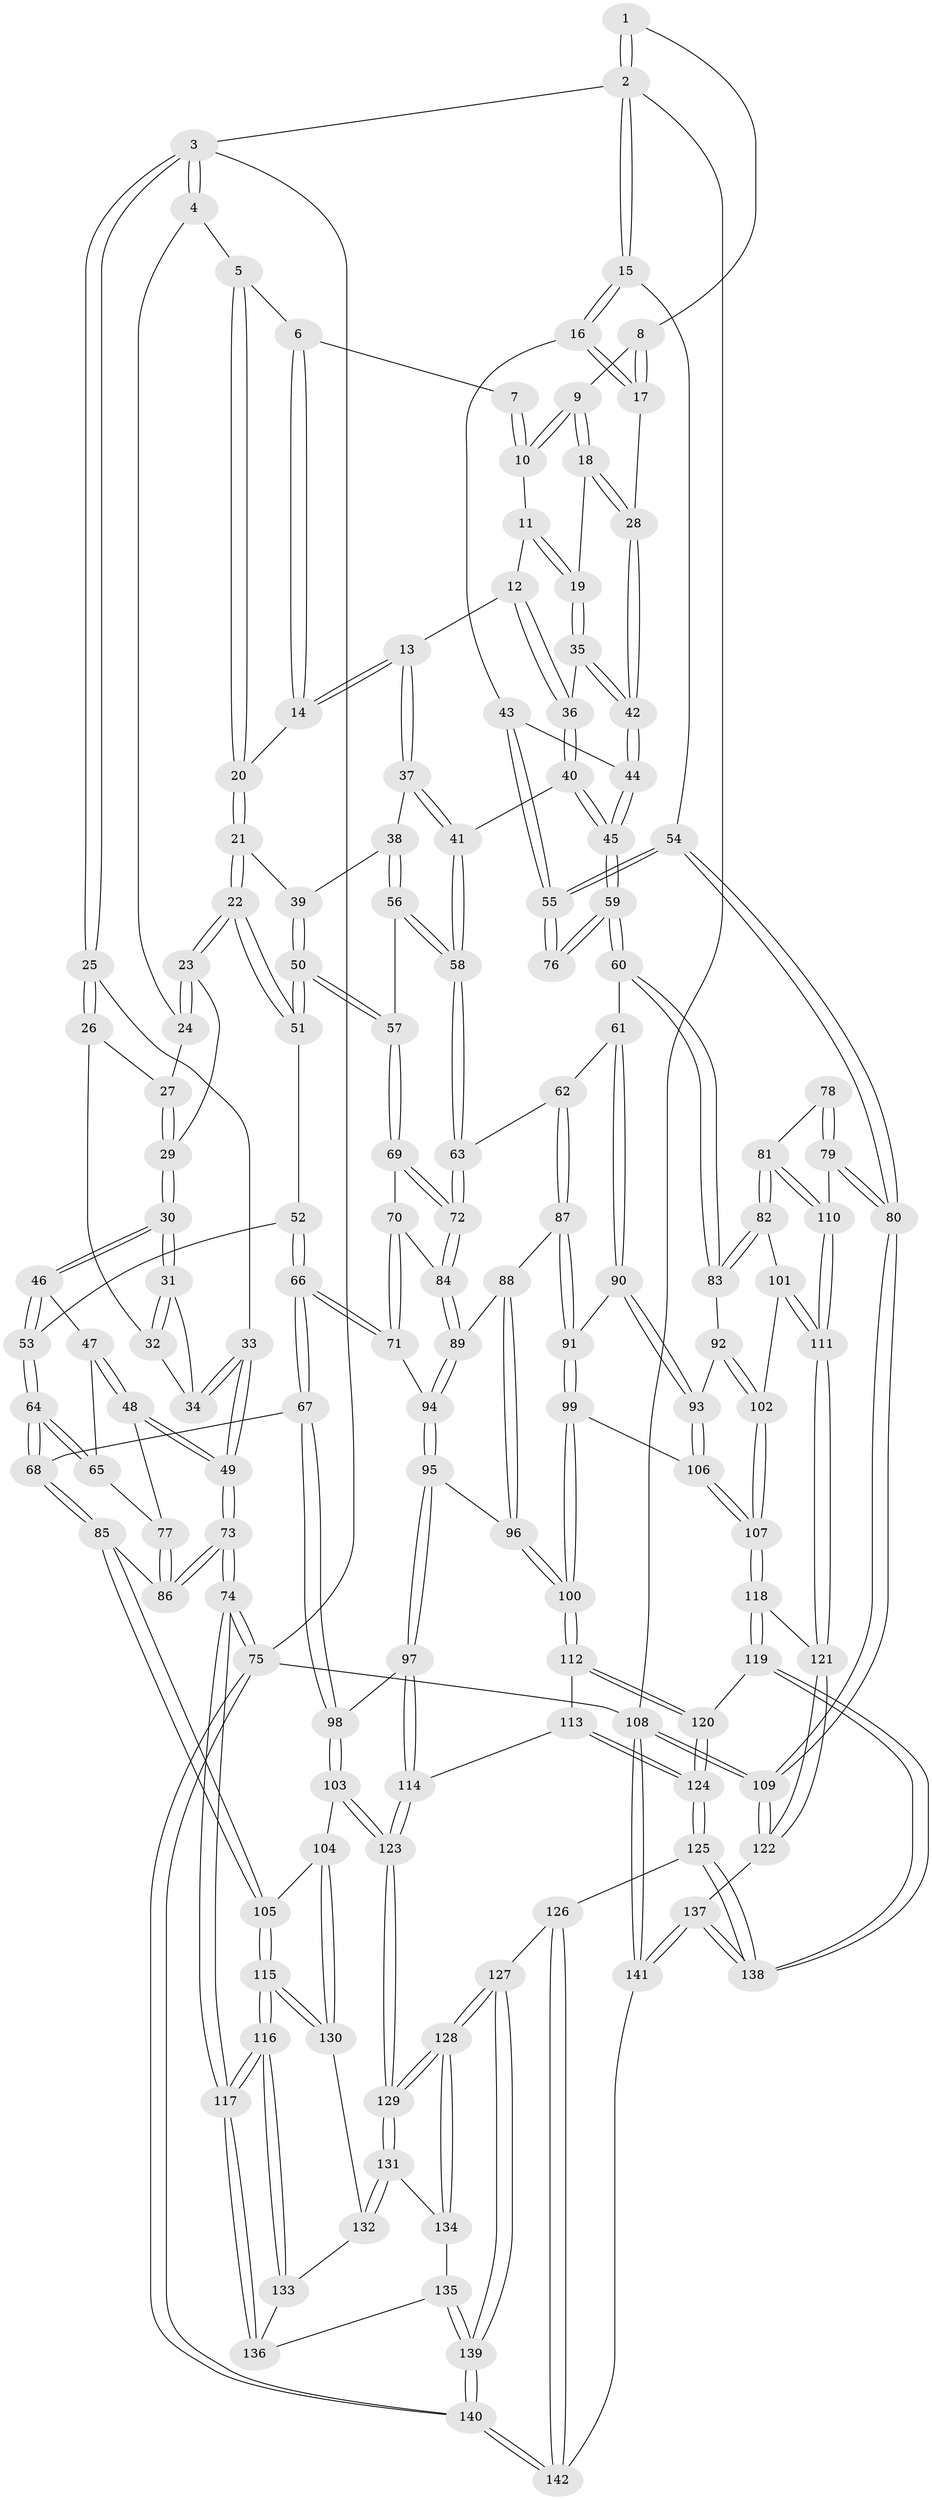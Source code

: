 // coarse degree distribution, {6: 0.09859154929577464, 5: 0.38028169014084506, 4: 0.323943661971831, 3: 0.15492957746478872, 2: 0.028169014084507043, 8: 0.014084507042253521}
// Generated by graph-tools (version 1.1) at 2025/21/03/04/25 18:21:44]
// undirected, 142 vertices, 352 edges
graph export_dot {
graph [start="1"]
  node [color=gray90,style=filled];
  1 [pos="+0.8996997699956788+0"];
  2 [pos="+1+0"];
  3 [pos="+0+0"];
  4 [pos="+0.3051351591495343+0"];
  5 [pos="+0.3984905166468447+0"];
  6 [pos="+0.5685900809361906+0"];
  7 [pos="+0.6262250839794312+0"];
  8 [pos="+0.8395298344570004+0.06008318867969731"];
  9 [pos="+0.7750066672072544+0.08897441009212892"];
  10 [pos="+0.7190061139724454+0.06410442156685653"];
  11 [pos="+0.7136767696144488+0.07509972534211479"];
  12 [pos="+0.6399349970804178+0.1593089689881686"];
  13 [pos="+0.6135594250264683+0.1581536298139898"];
  14 [pos="+0.6131372822709771+0.15758424293764178"];
  15 [pos="+1+0.013345000214376613"];
  16 [pos="+1+0.12036176946469249"];
  17 [pos="+0.9002331870140984+0.1515133271232955"];
  18 [pos="+0.7811659137990723+0.14978624899692722"];
  19 [pos="+0.7428922988841782+0.18546835425789196"];
  20 [pos="+0.4247424125568962+0.10466878516732657"];
  21 [pos="+0.4140926410927388+0.1475073143403831"];
  22 [pos="+0.2932444821913871+0.21438270394484027"];
  23 [pos="+0.2872553522392183+0.21025122470863344"];
  24 [pos="+0.2315812339161795+0"];
  25 [pos="+0+0"];
  26 [pos="+0.13150059755264878+0.11181229061718836"];
  27 [pos="+0.16360902430342852+0.10073758066134851"];
  28 [pos="+0.8864664334457468+0.16502922479088167"];
  29 [pos="+0.20571920356557624+0.19140747760689267"];
  30 [pos="+0.11210576009285811+0.26781829180288363"];
  31 [pos="+0.09993083811088302+0.2094483655924627"];
  32 [pos="+0.10850177490100218+0.1497877175756895"];
  33 [pos="+0+0.03419620437062692"];
  34 [pos="+0+0.14403460643878105"];
  35 [pos="+0.7402107296198426+0.1896720659532497"];
  36 [pos="+0.6982856738942013+0.1946066364994776"];
  37 [pos="+0.5931094687321203+0.20020286289977865"];
  38 [pos="+0.5053849291018011+0.2535863027795426"];
  39 [pos="+0.4370804095984694+0.19042535018918835"];
  40 [pos="+0.685564805032444+0.26004409863852007"];
  41 [pos="+0.63491618854003+0.29107859609709963"];
  42 [pos="+0.8338555505801348+0.30588175313854526"];
  43 [pos="+0.9538342107252089+0.2698581824640909"];
  44 [pos="+0.8368999267108702+0.35316759709457873"];
  45 [pos="+0.8340206424075599+0.3679701441824516"];
  46 [pos="+0.10758642060373344+0.2815646881467222"];
  47 [pos="+0.09953446379043135+0.28765805069754224"];
  48 [pos="+0+0.32066150718084463"];
  49 [pos="+0+0.3203179536011485"];
  50 [pos="+0.37185573132955324+0.3488591673901778"];
  51 [pos="+0.28837161660951793+0.31966653491061225"];
  52 [pos="+0.2864396894651155+0.32095723925739167"];
  53 [pos="+0.25802792900138066+0.3314042823900655"];
  54 [pos="+1+0.3999888200860158"];
  55 [pos="+1+0.39508706046984826"];
  56 [pos="+0.5115860768274428+0.31218861403371206"];
  57 [pos="+0.3972108918890066+0.36960408667247907"];
  58 [pos="+0.6046324407397033+0.38336598920168696"];
  59 [pos="+0.8340438553301691+0.3711283532048849"];
  60 [pos="+0.81242643534669+0.39550299923582627"];
  61 [pos="+0.7160524375425451+0.4176335328323011"];
  62 [pos="+0.6712546117350394+0.41217394471821917"];
  63 [pos="+0.6113148677863176+0.39825151391493796"];
  64 [pos="+0.19223695730121362+0.4411807340086616"];
  65 [pos="+0.12861411884448967+0.4278779131707586"];
  66 [pos="+0.30169608834814626+0.5033612759308589"];
  67 [pos="+0.27857553178231736+0.5208786419501389"];
  68 [pos="+0.22539215520879913+0.49616633423475337"];
  69 [pos="+0.4034346158252074+0.40822910630086007"];
  70 [pos="+0.4014897808189544+0.4247621581635162"];
  71 [pos="+0.39516956277675436+0.4688212009771889"];
  72 [pos="+0.5875261196934652+0.4271720240336638"];
  73 [pos="+0+0.5397550886484881"];
  74 [pos="+0+1"];
  75 [pos="+0+1"];
  76 [pos="+0.9289517050045165+0.3975031357227632"];
  77 [pos="+0.10855688129514057+0.44090335748026915"];
  78 [pos="+0.9314947158128627+0.41014404097208196"];
  79 [pos="+1+0.6276222364058539"];
  80 [pos="+1+0.6468960481800871"];
  81 [pos="+0.954222139296666+0.60626312351193"];
  82 [pos="+0.8949026369853974+0.5958223824160226"];
  83 [pos="+0.8297065372928574+0.5078174825220149"];
  84 [pos="+0.570723140488064+0.46044679748054973"];
  85 [pos="+0.09440130265934689+0.5998276427723002"];
  86 [pos="+0.04649263686523485+0.565471192833986"];
  87 [pos="+0.6461209992346698+0.552311791389683"];
  88 [pos="+0.5692701627220731+0.47321299142022527"];
  89 [pos="+0.569467511001284+0.4630819436114235"];
  90 [pos="+0.7000612409842206+0.5565187803282148"];
  91 [pos="+0.6548710420739565+0.5725202431024771"];
  92 [pos="+0.7719935415820373+0.5632328727086489"];
  93 [pos="+0.7319659373691729+0.5789049098823502"];
  94 [pos="+0.4206794794925523+0.4946435027865402"];
  95 [pos="+0.4516588385475249+0.5980964068306012"];
  96 [pos="+0.536331175206036+0.6068773321267992"];
  97 [pos="+0.3962508794396816+0.644147661815073"];
  98 [pos="+0.29629004579423635+0.6573813862819305"];
  99 [pos="+0.639390218932588+0.5928934068598243"];
  100 [pos="+0.5675081391957013+0.6363157136995354"];
  101 [pos="+0.8723991692736984+0.615984762014656"];
  102 [pos="+0.8104757841275791+0.6585325177929688"];
  103 [pos="+0.27864439671460994+0.6786160980222724"];
  104 [pos="+0.24946781843071375+0.6866614580348492"];
  105 [pos="+0.09489966250815814+0.6007508429828367"];
  106 [pos="+0.7320718543993034+0.657270298546018"];
  107 [pos="+0.7533769876965397+0.72315085126075"];
  108 [pos="+1+1"];
  109 [pos="+1+0.9610152000549487"];
  110 [pos="+1+0.6264383819657948"];
  111 [pos="+0.8830266614882895+0.7621710327675394"];
  112 [pos="+0.5675252622730336+0.6363821742565533"];
  113 [pos="+0.4571309418585034+0.7385758648162"];
  114 [pos="+0.44912031297135724+0.7344575251094092"];
  115 [pos="+0.05398549474293359+0.7698056320767835"];
  116 [pos="+0.040473483891462186+0.7870127490640195"];
  117 [pos="+0+0.9048011209787881"];
  118 [pos="+0.7481199483714313+0.7431332469815171"];
  119 [pos="+0.7363489009964282+0.7541351428105423"];
  120 [pos="+0.6034649587186198+0.7059534326487025"];
  121 [pos="+0.8822981875798875+0.7632494572640894"];
  122 [pos="+0.9161009630539563+0.8089546645363018"];
  123 [pos="+0.3470092877697383+0.8075402690006938"];
  124 [pos="+0.5178654907423538+0.814121611679661"];
  125 [pos="+0.5163479354074147+0.8340367639095737"];
  126 [pos="+0.400938384778578+0.8904244165521289"];
  127 [pos="+0.36879952144920575+0.895602849828401"];
  128 [pos="+0.3543791669201873+0.8618705449482154"];
  129 [pos="+0.3509442345809459+0.8397350584259304"];
  130 [pos="+0.22564923438601822+0.7171620703983314"];
  131 [pos="+0.22532671366267842+0.7968352384946101"];
  132 [pos="+0.2144660608708359+0.7687989530806002"];
  133 [pos="+0.18550537964975988+0.7995895399442856"];
  134 [pos="+0.236214772038124+0.8330966317420713"];
  135 [pos="+0.20601271920571906+0.8734258516637708"];
  136 [pos="+0.16556291051263353+0.8542699012120234"];
  137 [pos="+0.7257879672373728+1"];
  138 [pos="+0.7075655403872526+0.9939807177193181"];
  139 [pos="+0.2859827462605961+1"];
  140 [pos="+0.23603586950815691+1"];
  141 [pos="+0.7401400486564577+1"];
  142 [pos="+0.7302538975892028+1"];
  1 -- 2;
  1 -- 2;
  1 -- 8;
  2 -- 3;
  2 -- 15;
  2 -- 15;
  2 -- 108;
  3 -- 4;
  3 -- 4;
  3 -- 25;
  3 -- 25;
  3 -- 75;
  4 -- 5;
  4 -- 24;
  5 -- 6;
  5 -- 20;
  5 -- 20;
  6 -- 7;
  6 -- 14;
  6 -- 14;
  7 -- 10;
  7 -- 10;
  8 -- 9;
  8 -- 17;
  8 -- 17;
  9 -- 10;
  9 -- 10;
  9 -- 18;
  9 -- 18;
  10 -- 11;
  11 -- 12;
  11 -- 19;
  11 -- 19;
  12 -- 13;
  12 -- 36;
  12 -- 36;
  13 -- 14;
  13 -- 14;
  13 -- 37;
  13 -- 37;
  14 -- 20;
  15 -- 16;
  15 -- 16;
  15 -- 54;
  16 -- 17;
  16 -- 17;
  16 -- 43;
  17 -- 28;
  18 -- 19;
  18 -- 28;
  18 -- 28;
  19 -- 35;
  19 -- 35;
  20 -- 21;
  20 -- 21;
  21 -- 22;
  21 -- 22;
  21 -- 39;
  22 -- 23;
  22 -- 23;
  22 -- 51;
  22 -- 51;
  23 -- 24;
  23 -- 24;
  23 -- 29;
  24 -- 27;
  25 -- 26;
  25 -- 26;
  25 -- 33;
  26 -- 27;
  26 -- 32;
  27 -- 29;
  27 -- 29;
  28 -- 42;
  28 -- 42;
  29 -- 30;
  29 -- 30;
  30 -- 31;
  30 -- 31;
  30 -- 46;
  30 -- 46;
  31 -- 32;
  31 -- 32;
  31 -- 34;
  32 -- 34;
  33 -- 34;
  33 -- 34;
  33 -- 49;
  33 -- 49;
  35 -- 36;
  35 -- 42;
  35 -- 42;
  36 -- 40;
  36 -- 40;
  37 -- 38;
  37 -- 41;
  37 -- 41;
  38 -- 39;
  38 -- 56;
  38 -- 56;
  39 -- 50;
  39 -- 50;
  40 -- 41;
  40 -- 45;
  40 -- 45;
  41 -- 58;
  41 -- 58;
  42 -- 44;
  42 -- 44;
  43 -- 44;
  43 -- 55;
  43 -- 55;
  44 -- 45;
  44 -- 45;
  45 -- 59;
  45 -- 59;
  46 -- 47;
  46 -- 53;
  46 -- 53;
  47 -- 48;
  47 -- 48;
  47 -- 65;
  48 -- 49;
  48 -- 49;
  48 -- 77;
  49 -- 73;
  49 -- 73;
  50 -- 51;
  50 -- 51;
  50 -- 57;
  50 -- 57;
  51 -- 52;
  52 -- 53;
  52 -- 66;
  52 -- 66;
  53 -- 64;
  53 -- 64;
  54 -- 55;
  54 -- 55;
  54 -- 80;
  54 -- 80;
  55 -- 76;
  55 -- 76;
  56 -- 57;
  56 -- 58;
  56 -- 58;
  57 -- 69;
  57 -- 69;
  58 -- 63;
  58 -- 63;
  59 -- 60;
  59 -- 60;
  59 -- 76;
  59 -- 76;
  60 -- 61;
  60 -- 83;
  60 -- 83;
  61 -- 62;
  61 -- 90;
  61 -- 90;
  62 -- 63;
  62 -- 87;
  62 -- 87;
  63 -- 72;
  63 -- 72;
  64 -- 65;
  64 -- 65;
  64 -- 68;
  64 -- 68;
  65 -- 77;
  66 -- 67;
  66 -- 67;
  66 -- 71;
  66 -- 71;
  67 -- 68;
  67 -- 98;
  67 -- 98;
  68 -- 85;
  68 -- 85;
  69 -- 70;
  69 -- 72;
  69 -- 72;
  70 -- 71;
  70 -- 71;
  70 -- 84;
  71 -- 94;
  72 -- 84;
  72 -- 84;
  73 -- 74;
  73 -- 74;
  73 -- 86;
  73 -- 86;
  74 -- 75;
  74 -- 75;
  74 -- 117;
  74 -- 117;
  75 -- 140;
  75 -- 140;
  75 -- 108;
  77 -- 86;
  77 -- 86;
  78 -- 79;
  78 -- 79;
  78 -- 81;
  79 -- 80;
  79 -- 80;
  79 -- 110;
  80 -- 109;
  80 -- 109;
  81 -- 82;
  81 -- 82;
  81 -- 110;
  81 -- 110;
  82 -- 83;
  82 -- 83;
  82 -- 101;
  83 -- 92;
  84 -- 89;
  84 -- 89;
  85 -- 86;
  85 -- 105;
  85 -- 105;
  87 -- 88;
  87 -- 91;
  87 -- 91;
  88 -- 89;
  88 -- 96;
  88 -- 96;
  89 -- 94;
  89 -- 94;
  90 -- 91;
  90 -- 93;
  90 -- 93;
  91 -- 99;
  91 -- 99;
  92 -- 93;
  92 -- 102;
  92 -- 102;
  93 -- 106;
  93 -- 106;
  94 -- 95;
  94 -- 95;
  95 -- 96;
  95 -- 97;
  95 -- 97;
  96 -- 100;
  96 -- 100;
  97 -- 98;
  97 -- 114;
  97 -- 114;
  98 -- 103;
  98 -- 103;
  99 -- 100;
  99 -- 100;
  99 -- 106;
  100 -- 112;
  100 -- 112;
  101 -- 102;
  101 -- 111;
  101 -- 111;
  102 -- 107;
  102 -- 107;
  103 -- 104;
  103 -- 123;
  103 -- 123;
  104 -- 105;
  104 -- 130;
  104 -- 130;
  105 -- 115;
  105 -- 115;
  106 -- 107;
  106 -- 107;
  107 -- 118;
  107 -- 118;
  108 -- 109;
  108 -- 109;
  108 -- 141;
  108 -- 141;
  109 -- 122;
  109 -- 122;
  110 -- 111;
  110 -- 111;
  111 -- 121;
  111 -- 121;
  112 -- 113;
  112 -- 120;
  112 -- 120;
  113 -- 114;
  113 -- 124;
  113 -- 124;
  114 -- 123;
  114 -- 123;
  115 -- 116;
  115 -- 116;
  115 -- 130;
  115 -- 130;
  116 -- 117;
  116 -- 117;
  116 -- 133;
  116 -- 133;
  117 -- 136;
  117 -- 136;
  118 -- 119;
  118 -- 119;
  118 -- 121;
  119 -- 120;
  119 -- 138;
  119 -- 138;
  120 -- 124;
  120 -- 124;
  121 -- 122;
  121 -- 122;
  122 -- 137;
  123 -- 129;
  123 -- 129;
  124 -- 125;
  124 -- 125;
  125 -- 126;
  125 -- 138;
  125 -- 138;
  126 -- 127;
  126 -- 142;
  126 -- 142;
  127 -- 128;
  127 -- 128;
  127 -- 139;
  127 -- 139;
  128 -- 129;
  128 -- 129;
  128 -- 134;
  128 -- 134;
  129 -- 131;
  129 -- 131;
  130 -- 132;
  131 -- 132;
  131 -- 132;
  131 -- 134;
  132 -- 133;
  133 -- 136;
  134 -- 135;
  135 -- 136;
  135 -- 139;
  135 -- 139;
  137 -- 138;
  137 -- 138;
  137 -- 141;
  137 -- 141;
  139 -- 140;
  139 -- 140;
  140 -- 142;
  140 -- 142;
  141 -- 142;
}
